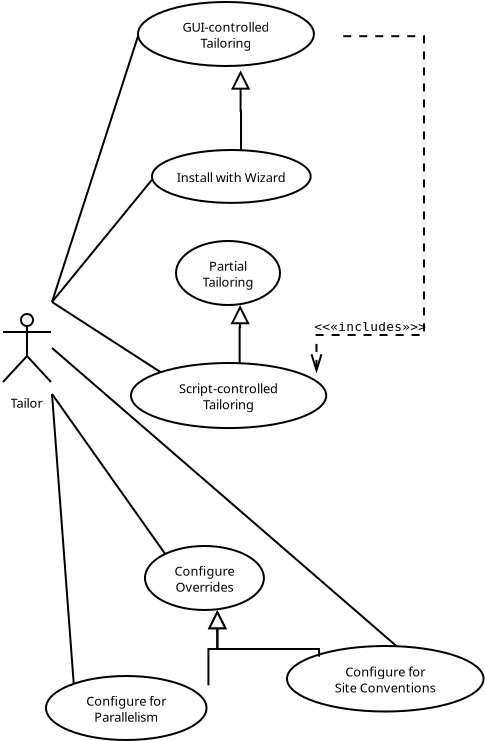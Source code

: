 <?xml version="1.0"?>
<diagram xmlns:dia="http://www.lysator.liu.se/~alla/dia/">
  <diagramdata>
    <attribute name="background">
      <color val="#ffffff"/>
    </attribute>
    <attribute name="paper">
      <composite type="paper">
        <attribute name="name">
          <string>#Letter#</string>
        </attribute>
        <attribute name="tmargin">
          <real val="2.54"/>
        </attribute>
        <attribute name="bmargin">
          <real val="2.54"/>
        </attribute>
        <attribute name="lmargin">
          <real val="2.54"/>
        </attribute>
        <attribute name="rmargin">
          <real val="2.54"/>
        </attribute>
        <attribute name="is_portrait">
          <boolean val="true"/>
        </attribute>
        <attribute name="scaling">
          <real val="1"/>
        </attribute>
        <attribute name="fitto">
          <boolean val="false"/>
        </attribute>
      </composite>
    </attribute>
  </diagramdata>
  <layer name="Background" visible="true">
    <object type="UML - Actor" version="0" id="O0">
      <attribute name="obj_pos">
        <point val="2.4,17.2"/>
      </attribute>
      <attribute name="obj_bb">
        <rectangle val="1.15,14.9;3.65,20.46"/>
      </attribute>
      <attribute name="elem_corner">
        <point val="1.15,14.9"/>
      </attribute>
      <attribute name="elem_width">
        <real val="2.5"/>
      </attribute>
      <attribute name="elem_height">
        <real val="4.6"/>
      </attribute>
      <attribute name="text">
        <composite type="text">
          <attribute name="string">
            <string>#Tailor#</string>
          </attribute>
          <attribute name="font">
            <font name="Helvetica"/>
          </attribute>
          <attribute name="height">
            <real val="0.8"/>
          </attribute>
          <attribute name="pos">
            <point val="2.4,20.3"/>
          </attribute>
          <attribute name="color">
            <color val="#000000"/>
          </attribute>
          <attribute name="alignment">
            <enum val="1"/>
          </attribute>
        </composite>
      </attribute>
    </object>
    <object type="Standard - Line" version="0" id="O1">
      <attribute name="obj_pos">
        <point val="3.65,14.9"/>
      </attribute>
      <attribute name="obj_bb">
        <rectangle val="3.6,8.734;8.7,14.95"/>
      </attribute>
      <attribute name="conn_endpoints">
        <point val="3.65,14.9"/>
        <point val="8.65,8.784"/>
      </attribute>
      <attribute name="numcp">
        <int val="1"/>
      </attribute>
      <connections>
        <connection handle="0" to="O0" connection="2"/>
        <connection handle="1" to="O17" connection="3"/>
      </connections>
    </object>
    <object type="Standard - Line" version="0" id="O2">
      <attribute name="obj_pos">
        <point val="3.65,17.2"/>
      </attribute>
      <attribute name="obj_bb">
        <rectangle val="3.6,17.15;3.7,17.25"/>
      </attribute>
      <attribute name="conn_endpoints">
        <point val="3.65,17.2"/>
        <point val="3.65,17.2"/>
      </attribute>
      <attribute name="numcp">
        <int val="1"/>
      </attribute>
      <connections>
        <connection handle="0" to="O0" connection="4"/>
        <connection handle="1" to="O0" connection="4"/>
      </connections>
    </object>
    <object type="Standard - Line" version="0" id="O3">
      <attribute name="obj_pos">
        <point val="3.65,14.9"/>
      </attribute>
      <attribute name="obj_bb">
        <rectangle val="3.6,1.56;8,14.95"/>
      </attribute>
      <attribute name="conn_endpoints">
        <point val="3.65,14.9"/>
        <point val="7.95,1.61"/>
      </attribute>
      <attribute name="numcp">
        <int val="1"/>
      </attribute>
      <connections>
        <connection handle="0" to="O0" connection="2"/>
        <connection handle="1" to="O18" connection="3"/>
      </connections>
    </object>
    <object type="Standard - Line" version="0" id="O4">
      <attribute name="obj_pos">
        <point val="3.65,14.9"/>
      </attribute>
      <attribute name="obj_bb">
        <rectangle val="3.6,14.85;9.241,18.53"/>
      </attribute>
      <attribute name="conn_endpoints">
        <point val="3.65,14.9"/>
        <point val="9.191,18.48"/>
      </attribute>
      <attribute name="numcp">
        <int val="1"/>
      </attribute>
      <connections>
        <connection handle="0" to="O0" connection="2"/>
        <connection handle="1" to="O14" connection="0"/>
      </connections>
    </object>
    <object type="UML - Dependency" version="0" id="O5">
      <attribute name="obj_pos">
        <point val="18.21,1.61"/>
      </attribute>
      <attribute name="obj_bb">
        <rectangle val="16.025,0.76;23.1,19.33"/>
      </attribute>
      <attribute name="orth_points">
        <point val="18.21,1.61"/>
        <point val="22.25,1.61"/>
        <point val="22.25,16.55"/>
        <point val="16.875,16.55"/>
        <point val="16.875,18.48"/>
      </attribute>
      <attribute name="orth_orient">
        <enum val="0"/>
        <enum val="1"/>
        <enum val="0"/>
        <enum val="1"/>
      </attribute>
      <attribute name="draw_arrow">
        <boolean val="true"/>
      </attribute>
      <attribute name="name">
        <string/>
      </attribute>
      <attribute name="stereotype">
        <string>#&#171;includes&#187;#</string>
      </attribute>
      <connections>
        <connection handle="0" to="O18" connection="4"/>
        <connection handle="1" to="O14" connection="2"/>
      </connections>
    </object>
    <object type="Standard - Line" version="0" id="O6">
      <attribute name="obj_pos">
        <point val="3.65,19.5"/>
      </attribute>
      <attribute name="obj_bb">
        <rectangle val="3.6,19.45;9.41,27.619"/>
      </attribute>
      <attribute name="conn_endpoints">
        <point val="3.65,19.5"/>
        <point val="9.36,27.569"/>
      </attribute>
      <attribute name="numcp">
        <int val="1"/>
      </attribute>
      <connections>
        <connection handle="0" to="O0" connection="7"/>
        <connection handle="1" to="O10" connection="0"/>
      </connections>
    </object>
    <object type="Standard - Line" version="0" id="O7">
      <attribute name="obj_pos">
        <point val="3.65,19.5"/>
      </attribute>
      <attribute name="obj_bb">
        <rectangle val="3.6,19.45;4.793,34.119"/>
      </attribute>
      <attribute name="conn_endpoints">
        <point val="3.65,19.5"/>
        <point val="4.743,34.069"/>
      </attribute>
      <attribute name="numcp">
        <int val="1"/>
      </attribute>
      <connections>
        <connection handle="0" to="O0" connection="7"/>
        <connection handle="1" to="O9" connection="0"/>
      </connections>
    </object>
    <object type="UML - Usecase" version="0" id="O8">
      <attribute name="obj_pos">
        <point val="15.4,32.1"/>
      </attribute>
      <attribute name="obj_bb">
        <rectangle val="15.4,32.1;26.339,35.746"/>
      </attribute>
      <attribute name="elem_corner">
        <point val="15.4,32.1"/>
      </attribute>
      <attribute name="elem_width">
        <real val="10.939"/>
      </attribute>
      <attribute name="elem_height">
        <real val="3.646"/>
      </attribute>
      <attribute name="text">
        <composite type="text">
          <attribute name="string">
            <string>#Configure for
Site Conventions#</string>
          </attribute>
          <attribute name="font">
            <font name="Helvetica"/>
          </attribute>
          <attribute name="height">
            <real val="0.8"/>
          </attribute>
          <attribute name="pos">
            <point val="20.869,33.763"/>
          </attribute>
          <attribute name="color">
            <color val="#000000"/>
          </attribute>
          <attribute name="alignment">
            <enum val="1"/>
          </attribute>
        </composite>
      </attribute>
      <attribute name="textout">
        <boolean val="false"/>
      </attribute>
      <attribute name="collaboration">
        <boolean val="false"/>
      </attribute>
    </object>
    <object type="UML - Usecase" version="0" id="O9">
      <attribute name="obj_pos">
        <point val="3.35,33.6"/>
      </attribute>
      <attribute name="obj_bb">
        <rectangle val="3.35,33.6;12.864,36.8"/>
      </attribute>
      <attribute name="elem_corner">
        <point val="3.35,33.6"/>
      </attribute>
      <attribute name="elem_width">
        <real val="9.514"/>
      </attribute>
      <attribute name="elem_height">
        <real val="3.2"/>
      </attribute>
      <attribute name="text">
        <composite type="text">
          <attribute name="string">
            <string>#Configure for
Parallelism#</string>
          </attribute>
          <attribute name="font">
            <font name="Helvetica"/>
          </attribute>
          <attribute name="height">
            <real val="0.8"/>
          </attribute>
          <attribute name="pos">
            <point val="8.107,35.04"/>
          </attribute>
          <attribute name="color">
            <color val="#000000"/>
          </attribute>
          <attribute name="alignment">
            <enum val="1"/>
          </attribute>
        </composite>
      </attribute>
      <attribute name="textout">
        <boolean val="false"/>
      </attribute>
      <attribute name="collaboration">
        <boolean val="false"/>
      </attribute>
    </object>
    <object type="UML - Usecase" version="0" id="O10">
      <attribute name="obj_pos">
        <point val="8.3,27.1"/>
      </attribute>
      <attribute name="obj_bb">
        <rectangle val="8.3,27.1;15.536,30.3"/>
      </attribute>
      <attribute name="elem_corner">
        <point val="8.3,27.1"/>
      </attribute>
      <attribute name="elem_width">
        <real val="7.236"/>
      </attribute>
      <attribute name="elem_height">
        <real val="3.2"/>
      </attribute>
      <attribute name="text">
        <composite type="text">
          <attribute name="string">
            <string>#Configure
Overrides#</string>
          </attribute>
          <attribute name="font">
            <font name="Helvetica"/>
          </attribute>
          <attribute name="height">
            <real val="0.8"/>
          </attribute>
          <attribute name="pos">
            <point val="11.918,28.54"/>
          </attribute>
          <attribute name="color">
            <color val="#000000"/>
          </attribute>
          <attribute name="alignment">
            <enum val="1"/>
          </attribute>
        </composite>
      </attribute>
      <attribute name="textout">
        <boolean val="false"/>
      </attribute>
      <attribute name="collaboration">
        <boolean val="false"/>
      </attribute>
    </object>
    <object type="UML - Generalization" version="0" id="O11">
      <attribute name="obj_pos">
        <point val="11.918,30.3"/>
      </attribute>
      <attribute name="obj_bb">
        <rectangle val="10.621,29.45;12.768,34.919"/>
      </attribute>
      <attribute name="orth_points">
        <point val="11.918,30.3"/>
        <point val="11.918,32.25"/>
        <point val="11.471,32.25"/>
        <point val="11.471,34.069"/>
      </attribute>
      <attribute name="orth_orient">
        <enum val="1"/>
        <enum val="0"/>
        <enum val="1"/>
      </attribute>
      <attribute name="name">
        <string/>
      </attribute>
      <attribute name="stereotype">
        <string/>
      </attribute>
      <connections>
        <connection handle="0" to="O10" connection="6"/>
        <connection handle="1" to="O9" connection="2"/>
      </connections>
    </object>
    <object type="UML - Generalization" version="0" id="O12">
      <attribute name="obj_pos">
        <point val="11.918,30.3"/>
      </attribute>
      <attribute name="obj_bb">
        <rectangle val="11.068,29.45;17.852,33.484"/>
      </attribute>
      <attribute name="orth_points">
        <point val="11.918,30.3"/>
        <point val="11.918,32.25"/>
        <point val="17.002,32.25"/>
        <point val="17.002,32.634"/>
      </attribute>
      <attribute name="orth_orient">
        <enum val="1"/>
        <enum val="0"/>
        <enum val="1"/>
      </attribute>
      <attribute name="name">
        <string/>
      </attribute>
      <attribute name="stereotype">
        <string/>
      </attribute>
      <connections>
        <connection handle="0" to="O10" connection="6"/>
        <connection handle="1" to="O8" connection="0"/>
      </connections>
    </object>
    <object type="Standard - Line" version="0" id="O13">
      <attribute name="obj_pos">
        <point val="3.65,17.2"/>
      </attribute>
      <attribute name="obj_bb">
        <rectangle val="3.6,17.15;20.919,32.15"/>
      </attribute>
      <attribute name="conn_endpoints">
        <point val="3.65,17.2"/>
        <point val="20.869,32.1"/>
      </attribute>
      <attribute name="numcp">
        <int val="1"/>
      </attribute>
      <connections>
        <connection handle="0" to="O0" connection="4"/>
        <connection handle="1" to="O8" connection="1"/>
      </connections>
    </object>
    <object type="UML - Usecase" version="0" id="O14">
      <attribute name="obj_pos">
        <point val="7.6,17.95"/>
      </attribute>
      <attribute name="obj_bb">
        <rectangle val="7.6,17.95;18.466,21.572"/>
      </attribute>
      <attribute name="elem_corner">
        <point val="7.6,17.95"/>
      </attribute>
      <attribute name="elem_width">
        <real val="10.866"/>
      </attribute>
      <attribute name="elem_height">
        <real val="3.622"/>
      </attribute>
      <attribute name="text">
        <composite type="text">
          <attribute name="string">
            <string>#Script-controlled
Tailoring#</string>
          </attribute>
          <attribute name="font">
            <font name="Helvetica"/>
          </attribute>
          <attribute name="height">
            <real val="0.8"/>
          </attribute>
          <attribute name="pos">
            <point val="13.033,19.601"/>
          </attribute>
          <attribute name="color">
            <color val="#000000"/>
          </attribute>
          <attribute name="alignment">
            <enum val="1"/>
          </attribute>
        </composite>
      </attribute>
      <attribute name="textout">
        <boolean val="false"/>
      </attribute>
      <attribute name="collaboration">
        <boolean val="false"/>
      </attribute>
    </object>
    <object type="UML - Usecase" version="0" id="O15">
      <attribute name="obj_pos">
        <point val="9.85,11.85"/>
      </attribute>
      <attribute name="obj_bb">
        <rectangle val="9.85,11.85;16.262,15.05"/>
      </attribute>
      <attribute name="elem_corner">
        <point val="9.85,11.85"/>
      </attribute>
      <attribute name="elem_width">
        <real val="6.412"/>
      </attribute>
      <attribute name="elem_height">
        <real val="3.2"/>
      </attribute>
      <attribute name="text">
        <composite type="text">
          <attribute name="string">
            <string>#Partial
Tailoring#</string>
          </attribute>
          <attribute name="font">
            <font name="Helvetica"/>
          </attribute>
          <attribute name="height">
            <real val="0.8"/>
          </attribute>
          <attribute name="pos">
            <point val="13.056,13.29"/>
          </attribute>
          <attribute name="color">
            <color val="#000000"/>
          </attribute>
          <attribute name="alignment">
            <enum val="1"/>
          </attribute>
        </composite>
      </attribute>
      <attribute name="textout">
        <boolean val="false"/>
      </attribute>
      <attribute name="collaboration">
        <boolean val="false"/>
      </attribute>
    </object>
    <object type="UML - Generalization" version="0" id="O16">
      <attribute name="obj_pos">
        <point val="13.056,15.05"/>
      </attribute>
      <attribute name="obj_bb">
        <rectangle val="12.183,14.2;13.906,18.8"/>
      </attribute>
      <attribute name="orth_points">
        <point val="13.056,15.05"/>
        <point val="13.056,16.15"/>
        <point val="13.033,16.15"/>
        <point val="13.033,17.95"/>
      </attribute>
      <attribute name="orth_orient">
        <enum val="1"/>
        <enum val="0"/>
        <enum val="1"/>
      </attribute>
      <attribute name="name">
        <string/>
      </attribute>
      <attribute name="stereotype">
        <string/>
      </attribute>
      <connections>
        <connection handle="0" to="O15" connection="6"/>
        <connection handle="1" to="O14" connection="1"/>
      </connections>
    </object>
    <object type="UML - Usecase" version="0" id="O17">
      <attribute name="obj_pos">
        <point val="8.65,7.3"/>
      </attribute>
      <attribute name="obj_bb">
        <rectangle val="8.65,7.3;17.552,10.268"/>
      </attribute>
      <attribute name="elem_corner">
        <point val="8.65,7.3"/>
      </attribute>
      <attribute name="elem_width">
        <real val="8.902"/>
      </attribute>
      <attribute name="elem_height">
        <real val="2.967"/>
      </attribute>
      <attribute name="text">
        <composite type="text">
          <attribute name="string">
            <string>#Install with Wizard#</string>
          </attribute>
          <attribute name="font">
            <font name="Helvetica"/>
          </attribute>
          <attribute name="height">
            <real val="0.8"/>
          </attribute>
          <attribute name="pos">
            <point val="13.101,9.024"/>
          </attribute>
          <attribute name="color">
            <color val="#000000"/>
          </attribute>
          <attribute name="alignment">
            <enum val="1"/>
          </attribute>
        </composite>
      </attribute>
      <attribute name="textout">
        <boolean val="false"/>
      </attribute>
      <attribute name="collaboration">
        <boolean val="false"/>
      </attribute>
    </object>
    <object type="UML - Usecase" version="0" id="O18">
      <attribute name="obj_pos">
        <point val="7.95,-0.1"/>
      </attribute>
      <attribute name="obj_bb">
        <rectangle val="7.95,-0.1;18.21,3.32"/>
      </attribute>
      <attribute name="elem_corner">
        <point val="7.95,-0.1"/>
      </attribute>
      <attribute name="elem_width">
        <real val="10.26"/>
      </attribute>
      <attribute name="elem_height">
        <real val="3.42"/>
      </attribute>
      <attribute name="text">
        <composite type="text">
          <attribute name="string">
            <string>#GUI-controlled
Tailoring#</string>
          </attribute>
          <attribute name="font">
            <font name="Helvetica"/>
          </attribute>
          <attribute name="height">
            <real val="0.8"/>
          </attribute>
          <attribute name="pos">
            <point val="13.08,1.45"/>
          </attribute>
          <attribute name="color">
            <color val="#000000"/>
          </attribute>
          <attribute name="alignment">
            <enum val="1"/>
          </attribute>
        </composite>
      </attribute>
      <attribute name="textout">
        <boolean val="false"/>
      </attribute>
      <attribute name="collaboration">
        <boolean val="false"/>
      </attribute>
    </object>
    <object type="UML - Generalization" version="0" id="O19">
      <attribute name="obj_pos">
        <point val="13.08,3.32"/>
      </attribute>
      <attribute name="obj_bb">
        <rectangle val="12.23,2.47;13.951,8.15"/>
      </attribute>
      <attribute name="orth_points">
        <point val="13.08,3.32"/>
        <point val="13.08,5.35"/>
        <point val="13.101,5.35"/>
        <point val="13.101,7.3"/>
      </attribute>
      <attribute name="orth_orient">
        <enum val="1"/>
        <enum val="0"/>
        <enum val="1"/>
      </attribute>
      <attribute name="name">
        <string/>
      </attribute>
      <attribute name="stereotype">
        <string/>
      </attribute>
      <connections>
        <connection handle="0" to="O18" connection="6"/>
        <connection handle="1" to="O17" connection="1"/>
      </connections>
    </object>
  </layer>
</diagram>
